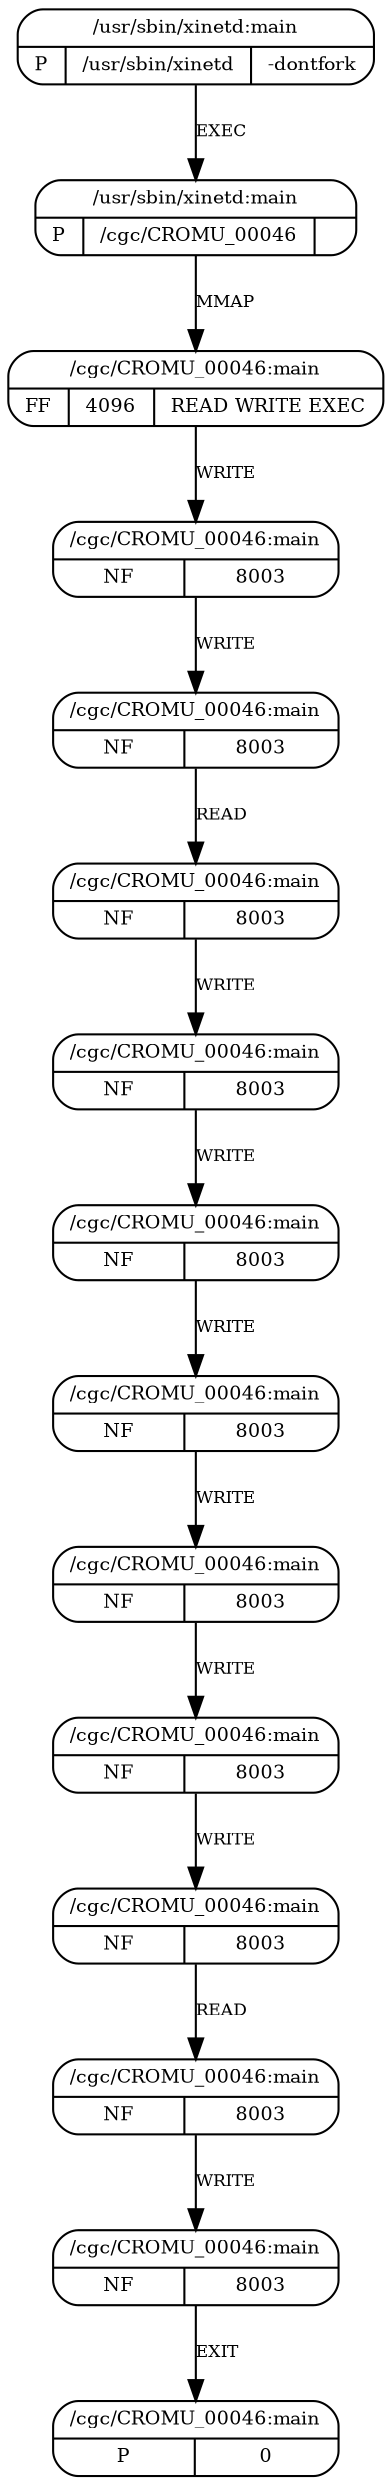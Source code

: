 digraph G {
  2 [shape=Mrecord, label="{{/cgc/CROMU_00046:main}|{FF|4096|READ WRITE EXEC}}",
     fontsize=9, ];
  3 [shape=Mrecord, label="{{/cgc/CROMU_00046:main}|{NF|8003}}", fontsize=9, ];
  4 [shape=Mrecord, label="{{/cgc/CROMU_00046:main}|{NF|8003}}", fontsize=9, ];
  5 [shape=Mrecord, label="{{/cgc/CROMU_00046:main}|{NF|8003}}", fontsize=9, ];
  6 [shape=Mrecord, label="{{/cgc/CROMU_00046:main}|{NF|8003}}", fontsize=9, ];
  7 [shape=Mrecord, label="{{/cgc/CROMU_00046:main}|{NF|8003}}", fontsize=9, ];
  8 [shape=Mrecord, label="{{/cgc/CROMU_00046:main}|{NF|8003}}", fontsize=9, ];
  9 [shape=Mrecord, label="{{/cgc/CROMU_00046:main}|{NF|8003}}", fontsize=9, ];
  10 [shape=Mrecord, label="{{/cgc/CROMU_00046:main}|{NF|8003}}", fontsize=9, ];
  11 [shape=Mrecord, label="{{/cgc/CROMU_00046:main}|{NF|8003}}", fontsize=9, ];
  12 [shape=Mrecord, label="{{/cgc/CROMU_00046:main}|{NF|8003}}", fontsize=9, ];
  13 [shape=Mrecord, label="{{/cgc/CROMU_00046:main}|{NF|8003}}", fontsize=9, ];
  14 [shape=Mrecord, label="{{/cgc/CROMU_00046:main}|{P|0}}", fontsize=9, ];
  0 [shape=Mrecord,
     label="{{/usr/sbin/xinetd:main}|{P|/usr/sbin/xinetd|-dontfork}}",
     fontsize=9, ];
  1 [shape=Mrecord, label="{{/usr/sbin/xinetd:main}|{P|/cgc/CROMU_00046|}}",
     fontsize=9, ];
  
  
  2 -> 3 [label="WRITE", fontsize=8, ];
  3 -> 4 [label="WRITE", fontsize=8, ];
  4 -> 5 [label="READ", fontsize=8, ];
  5 -> 6 [label="WRITE", fontsize=8, ];
  6 -> 7 [label="WRITE", fontsize=8, ];
  7 -> 8 [label="WRITE", fontsize=8, ];
  8 -> 9 [label="WRITE", fontsize=8, ];
  9 -> 10 [label="WRITE", fontsize=8, ];
  10 -> 11 [label="WRITE", fontsize=8, ];
  11 -> 12 [label="READ", fontsize=8, ];
  12 -> 13 [label="WRITE", fontsize=8, ];
  13 -> 14 [label="EXIT", fontsize=8, ];
  0 -> 1 [label="EXEC", fontsize=8, ];
  1 -> 2 [label="MMAP", fontsize=8, ];
  
  }